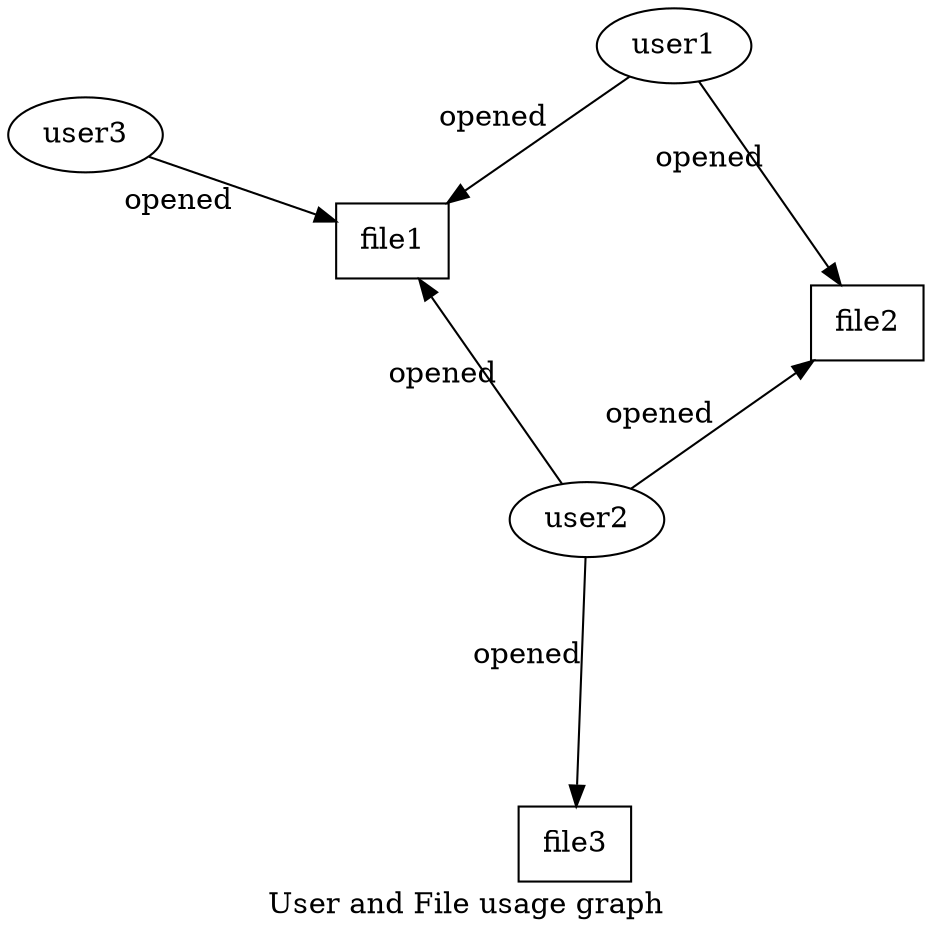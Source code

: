 digraph {
    label = "User and File usage graph";
    
    /*
    layout = dot;
    rankdir = LR;
    ranksep = 2;
    */
    
    layout = neato;
    overlap = scalex;
    sep = 1.3;
    
    node [shape="box"];
    
    file1;
    file2;
    file3;
    
    node [shape="ellipse"];
    
    user1;
    user2;
    user3;
    
    user1 -> {file1 file2} [label="opened"];
    user2 -> {file1 file2; file3} [label="opened"];
    user3 -> {file1} [label="opened"];
    
}
